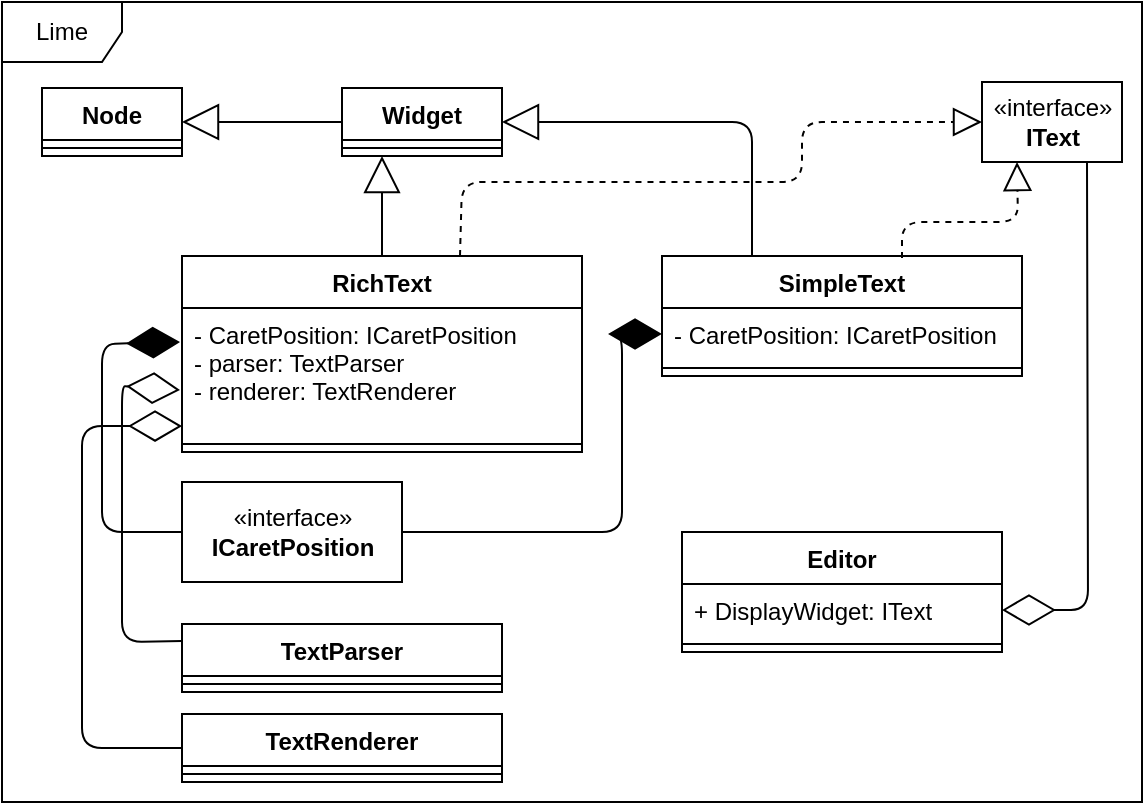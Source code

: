 <mxfile version="10.7.9" type="device"><diagram id="3Jsgp2l0unHN53QGRdb_" name="Page-1"><mxGraphModel dx="1394" dy="793" grid="1" gridSize="10" guides="1" tooltips="1" connect="1" arrows="1" fold="1" page="1" pageScale="1" pageWidth="827" pageHeight="1169" math="0" shadow="0"><root><mxCell id="0"/><mxCell id="1" parent="0"/><mxCell id="xiVNPb49Nd61gnLUIqWw-1" value="Lime" style="shape=umlFrame;whiteSpace=wrap;html=1;" vertex="1" parent="1"><mxGeometry x="20" y="40" width="570" height="400" as="geometry"/></mxCell><mxCell id="xiVNPb49Nd61gnLUIqWw-2" value="«interface»&lt;br&gt;&lt;b&gt;IText&lt;/b&gt;" style="html=1;" vertex="1" parent="1"><mxGeometry x="510" y="80" width="70" height="40" as="geometry"/></mxCell><mxCell id="xiVNPb49Nd61gnLUIqWw-7" value="Widget&#xA;" style="swimlane;fontStyle=1;align=center;verticalAlign=top;childLayout=stackLayout;horizontal=1;startSize=26;horizontalStack=0;resizeParent=1;resizeParentMax=0;resizeLast=0;collapsible=1;marginBottom=0;" vertex="1" parent="1"><mxGeometry x="190" y="83" width="80" height="34" as="geometry"><mxRectangle x="280" y="240" width="110" height="26" as="alternateBounds"/></mxGeometry></mxCell><mxCell id="xiVNPb49Nd61gnLUIqWw-8" value="" style="line;strokeWidth=1;fillColor=none;align=left;verticalAlign=middle;spacingTop=-1;spacingLeft=3;spacingRight=3;rotatable=0;labelPosition=right;points=[];portConstraint=eastwest;" vertex="1" parent="xiVNPb49Nd61gnLUIqWw-7"><mxGeometry y="26" width="80" height="8" as="geometry"/></mxCell><mxCell id="xiVNPb49Nd61gnLUIqWw-9" value="Node" style="swimlane;fontStyle=1;align=center;verticalAlign=top;childLayout=stackLayout;horizontal=1;startSize=26;horizontalStack=0;resizeParent=1;resizeParentMax=0;resizeLast=0;collapsible=1;marginBottom=0;" vertex="1" parent="1"><mxGeometry x="40" y="83" width="70" height="34" as="geometry"><mxRectangle x="280" y="240" width="110" height="26" as="alternateBounds"/></mxGeometry></mxCell><mxCell id="xiVNPb49Nd61gnLUIqWw-10" value="" style="line;strokeWidth=1;fillColor=none;align=left;verticalAlign=middle;spacingTop=-1;spacingLeft=3;spacingRight=3;rotatable=0;labelPosition=right;points=[];portConstraint=eastwest;" vertex="1" parent="xiVNPb49Nd61gnLUIqWw-9"><mxGeometry y="26" width="70" height="8" as="geometry"/></mxCell><mxCell id="xiVNPb49Nd61gnLUIqWw-12" value="RichText" style="swimlane;fontStyle=1;align=center;verticalAlign=top;childLayout=stackLayout;horizontal=1;startSize=26;horizontalStack=0;resizeParent=1;resizeParentMax=0;resizeLast=0;collapsible=1;marginBottom=0;" vertex="1" parent="1"><mxGeometry x="110" y="167" width="200" height="98" as="geometry"/></mxCell><mxCell id="xiVNPb49Nd61gnLUIqWw-13" value="- CaretPosition: ICaretPosition&#xA;- parser: TextParser&#xA;- renderer: TextRenderer&#xA;&#xA;" style="text;strokeColor=none;fillColor=none;align=left;verticalAlign=top;spacingLeft=4;spacingRight=4;overflow=hidden;rotatable=0;points=[[0,0.5],[1,0.5]];portConstraint=eastwest;" vertex="1" parent="xiVNPb49Nd61gnLUIqWw-12"><mxGeometry y="26" width="200" height="64" as="geometry"/></mxCell><mxCell id="xiVNPb49Nd61gnLUIqWw-14" value="" style="line;strokeWidth=1;fillColor=none;align=left;verticalAlign=middle;spacingTop=-1;spacingLeft=3;spacingRight=3;rotatable=0;labelPosition=right;points=[];portConstraint=eastwest;" vertex="1" parent="xiVNPb49Nd61gnLUIqWw-12"><mxGeometry y="90" width="200" height="8" as="geometry"/></mxCell><mxCell id="xiVNPb49Nd61gnLUIqWw-16" value="SimpleText&#xA;" style="swimlane;fontStyle=1;align=center;verticalAlign=top;childLayout=stackLayout;horizontal=1;startSize=26;horizontalStack=0;resizeParent=1;resizeParentMax=0;resizeLast=0;collapsible=1;marginBottom=0;" vertex="1" parent="1"><mxGeometry x="350" y="167" width="180" height="60" as="geometry"/></mxCell><mxCell id="xiVNPb49Nd61gnLUIqWw-17" value="- CaretPosition: ICaretPosition" style="text;strokeColor=none;fillColor=none;align=left;verticalAlign=top;spacingLeft=4;spacingRight=4;overflow=hidden;rotatable=0;points=[[0,0.5],[1,0.5]];portConstraint=eastwest;" vertex="1" parent="xiVNPb49Nd61gnLUIqWw-16"><mxGeometry y="26" width="180" height="26" as="geometry"/></mxCell><mxCell id="xiVNPb49Nd61gnLUIqWw-18" value="" style="line;strokeWidth=1;fillColor=none;align=left;verticalAlign=middle;spacingTop=-1;spacingLeft=3;spacingRight=3;rotatable=0;labelPosition=right;points=[];portConstraint=eastwest;" vertex="1" parent="xiVNPb49Nd61gnLUIqWw-16"><mxGeometry y="52" width="180" height="8" as="geometry"/></mxCell><mxCell id="xiVNPb49Nd61gnLUIqWw-22" value="&lt;div&gt;&lt;br&gt;&lt;/div&gt;&lt;div&gt;&lt;br&gt;&lt;/div&gt;" style="endArrow=block;endSize=16;endFill=0;html=1;exitX=0.5;exitY=0;exitDx=0;exitDy=0;entryX=0.25;entryY=1;entryDx=0;entryDy=0;" edge="1" parent="1" source="xiVNPb49Nd61gnLUIqWw-12" target="xiVNPb49Nd61gnLUIqWw-7"><mxGeometry width="160" relative="1" as="geometry"><mxPoint x="320" y="109" as="sourcePoint"/><mxPoint x="400" y="109" as="targetPoint"/><Array as="points"><mxPoint x="210" y="150"/></Array></mxGeometry></mxCell><mxCell id="xiVNPb49Nd61gnLUIqWw-24" value="&lt;div&gt;&lt;br&gt;&lt;/div&gt;&lt;div&gt;&lt;br&gt;&lt;/div&gt;" style="endArrow=block;endSize=16;endFill=0;html=1;entryX=1;entryY=0.5;entryDx=0;entryDy=0;exitX=0;exitY=0.5;exitDx=0;exitDy=0;" edge="1" parent="1" source="xiVNPb49Nd61gnLUIqWw-7" target="xiVNPb49Nd61gnLUIqWw-9"><mxGeometry width="160" relative="1" as="geometry"><mxPoint x="20" y="740" as="sourcePoint"/><mxPoint x="180" y="740" as="targetPoint"/></mxGeometry></mxCell><mxCell id="xiVNPb49Nd61gnLUIqWw-25" value="&lt;div&gt;&lt;br&gt;&lt;/div&gt;&lt;div&gt;&lt;br&gt;&lt;/div&gt;" style="endArrow=block;endSize=16;endFill=0;html=1;entryX=1;entryY=0.5;entryDx=0;entryDy=0;exitX=0.25;exitY=0;exitDx=0;exitDy=0;" edge="1" parent="1" source="xiVNPb49Nd61gnLUIqWw-16" target="xiVNPb49Nd61gnLUIqWw-7"><mxGeometry width="160" relative="1" as="geometry"><mxPoint x="20" y="740" as="sourcePoint"/><mxPoint x="180" y="740" as="targetPoint"/><Array as="points"><mxPoint x="395" y="100"/></Array></mxGeometry></mxCell><mxCell id="xiVNPb49Nd61gnLUIqWw-26" value="" style="endArrow=block;dashed=1;endFill=0;endSize=12;html=1;entryX=0;entryY=0.5;entryDx=0;entryDy=0;exitX=0.695;exitY=0;exitDx=0;exitDy=0;exitPerimeter=0;" edge="1" parent="1" source="xiVNPb49Nd61gnLUIqWw-12" target="xiVNPb49Nd61gnLUIqWw-2"><mxGeometry width="160" relative="1" as="geometry"><mxPoint x="20" y="740" as="sourcePoint"/><mxPoint x="180" y="740" as="targetPoint"/><Array as="points"><mxPoint x="250" y="130"/><mxPoint x="420" y="130"/><mxPoint x="420" y="100"/></Array></mxGeometry></mxCell><mxCell id="xiVNPb49Nd61gnLUIqWw-27" value="" style="endArrow=block;dashed=1;endFill=0;endSize=12;html=1;entryX=0.25;entryY=1;entryDx=0;entryDy=0;" edge="1" parent="1" target="xiVNPb49Nd61gnLUIqWw-2"><mxGeometry width="160" relative="1" as="geometry"><mxPoint x="470" y="168" as="sourcePoint"/><mxPoint x="180" y="740" as="targetPoint"/><Array as="points"><mxPoint x="470" y="150"/><mxPoint x="528" y="150"/></Array></mxGeometry></mxCell><mxCell id="xiVNPb49Nd61gnLUIqWw-28" value="«interface»&lt;br&gt;&lt;div&gt;&lt;b&gt;ICaretPosition&lt;/b&gt;&lt;/div&gt;" style="html=1;" vertex="1" parent="1"><mxGeometry x="110" y="280" width="110" height="50" as="geometry"/></mxCell><mxCell id="xiVNPb49Nd61gnLUIqWw-30" value="" style="endArrow=diamondThin;endFill=1;endSize=24;html=1;entryX=-0.005;entryY=0.266;entryDx=0;entryDy=0;exitX=0;exitY=0.5;exitDx=0;exitDy=0;entryPerimeter=0;" edge="1" parent="1" source="xiVNPb49Nd61gnLUIqWw-28" target="xiVNPb49Nd61gnLUIqWw-13"><mxGeometry width="160" relative="1" as="geometry"><mxPoint x="20" y="740" as="sourcePoint"/><mxPoint x="180" y="740" as="targetPoint"/><Array as="points"><mxPoint x="70" y="305"/><mxPoint x="70" y="211"/></Array></mxGeometry></mxCell><mxCell id="xiVNPb49Nd61gnLUIqWw-31" value="" style="endArrow=diamondThin;endFill=1;endSize=24;html=1;entryX=0;entryY=0.5;entryDx=0;entryDy=0;exitX=1;exitY=0.5;exitDx=0;exitDy=0;" edge="1" parent="1" source="xiVNPb49Nd61gnLUIqWw-28" target="xiVNPb49Nd61gnLUIqWw-17"><mxGeometry width="160" relative="1" as="geometry"><mxPoint x="20" y="740" as="sourcePoint"/><mxPoint x="180" y="740" as="targetPoint"/><Array as="points"><mxPoint x="330" y="305"/><mxPoint x="330" y="206"/></Array></mxGeometry></mxCell><mxCell id="xiVNPb49Nd61gnLUIqWw-32" value="TextParser&#xA;" style="swimlane;fontStyle=1;align=center;verticalAlign=top;childLayout=stackLayout;horizontal=1;startSize=26;horizontalStack=0;resizeParent=1;resizeParentMax=0;resizeLast=0;collapsible=1;marginBottom=0;" vertex="1" parent="1"><mxGeometry x="110" y="351" width="160" height="34" as="geometry"><mxRectangle x="110" y="520" width="100" height="26" as="alternateBounds"/></mxGeometry></mxCell><mxCell id="xiVNPb49Nd61gnLUIqWw-34" value="" style="line;strokeWidth=1;fillColor=none;align=left;verticalAlign=middle;spacingTop=-1;spacingLeft=3;spacingRight=3;rotatable=0;labelPosition=right;points=[];portConstraint=eastwest;" vertex="1" parent="xiVNPb49Nd61gnLUIqWw-32"><mxGeometry y="26" width="160" height="8" as="geometry"/></mxCell><mxCell id="xiVNPb49Nd61gnLUIqWw-37" value="" style="endArrow=diamondThin;endFill=0;endSize=24;html=1;exitX=0;exitY=0.25;exitDx=0;exitDy=0;" edge="1" parent="1" source="xiVNPb49Nd61gnLUIqWw-32"><mxGeometry width="160" relative="1" as="geometry"><mxPoint x="20" y="740" as="sourcePoint"/><mxPoint x="109" y="234" as="targetPoint"/><Array as="points"><mxPoint x="80" y="360"/><mxPoint x="80" y="232"/></Array></mxGeometry></mxCell><mxCell id="xiVNPb49Nd61gnLUIqWw-38" value="TextRenderer" style="swimlane;fontStyle=1;align=center;verticalAlign=top;childLayout=stackLayout;horizontal=1;startSize=26;horizontalStack=0;resizeParent=1;resizeParentMax=0;resizeLast=0;collapsible=1;marginBottom=0;" vertex="1" parent="1"><mxGeometry x="110" y="396" width="160" height="34" as="geometry"/></mxCell><mxCell id="xiVNPb49Nd61gnLUIqWw-40" value="" style="line;strokeWidth=1;fillColor=none;align=left;verticalAlign=middle;spacingTop=-1;spacingLeft=3;spacingRight=3;rotatable=0;labelPosition=right;points=[];portConstraint=eastwest;" vertex="1" parent="xiVNPb49Nd61gnLUIqWw-38"><mxGeometry y="26" width="160" height="8" as="geometry"/></mxCell><mxCell id="xiVNPb49Nd61gnLUIqWw-42" value="" style="endArrow=diamondThin;endFill=0;endSize=24;html=1;entryX=0;entryY=0.922;entryDx=0;entryDy=0;entryPerimeter=0;exitX=0;exitY=0.5;exitDx=0;exitDy=0;" edge="1" parent="1" source="xiVNPb49Nd61gnLUIqWw-38" target="xiVNPb49Nd61gnLUIqWw-13"><mxGeometry width="160" relative="1" as="geometry"><mxPoint x="20" y="740" as="sourcePoint"/><mxPoint x="180" y="740" as="targetPoint"/><Array as="points"><mxPoint x="60" y="413"/><mxPoint x="60" y="252"/></Array></mxGeometry></mxCell><mxCell id="xiVNPb49Nd61gnLUIqWw-45" value="Editor" style="swimlane;fontStyle=1;align=center;verticalAlign=top;childLayout=stackLayout;horizontal=1;startSize=26;horizontalStack=0;resizeParent=1;resizeParentMax=0;resizeLast=0;collapsible=1;marginBottom=0;" vertex="1" parent="1"><mxGeometry x="360" y="305" width="160" height="60" as="geometry"/></mxCell><mxCell id="xiVNPb49Nd61gnLUIqWw-46" value="+ DisplayWidget: IText" style="text;strokeColor=none;fillColor=none;align=left;verticalAlign=top;spacingLeft=4;spacingRight=4;overflow=hidden;rotatable=0;points=[[0,0.5],[1,0.5]];portConstraint=eastwest;" vertex="1" parent="xiVNPb49Nd61gnLUIqWw-45"><mxGeometry y="26" width="160" height="26" as="geometry"/></mxCell><mxCell id="xiVNPb49Nd61gnLUIqWw-47" value="" style="line;strokeWidth=1;fillColor=none;align=left;verticalAlign=middle;spacingTop=-1;spacingLeft=3;spacingRight=3;rotatable=0;labelPosition=right;points=[];portConstraint=eastwest;" vertex="1" parent="xiVNPb49Nd61gnLUIqWw-45"><mxGeometry y="52" width="160" height="8" as="geometry"/></mxCell><mxCell id="xiVNPb49Nd61gnLUIqWw-49" value="" style="endArrow=diamondThin;endFill=0;endSize=24;html=1;exitX=0.75;exitY=1;exitDx=0;exitDy=0;entryX=1;entryY=0.5;entryDx=0;entryDy=0;" edge="1" parent="1" source="xiVNPb49Nd61gnLUIqWw-2" target="xiVNPb49Nd61gnLUIqWw-46"><mxGeometry width="160" relative="1" as="geometry"><mxPoint x="20" y="460" as="sourcePoint"/><mxPoint x="180" y="460" as="targetPoint"/><Array as="points"><mxPoint x="563" y="344"/></Array></mxGeometry></mxCell></root></mxGraphModel></diagram></mxfile>